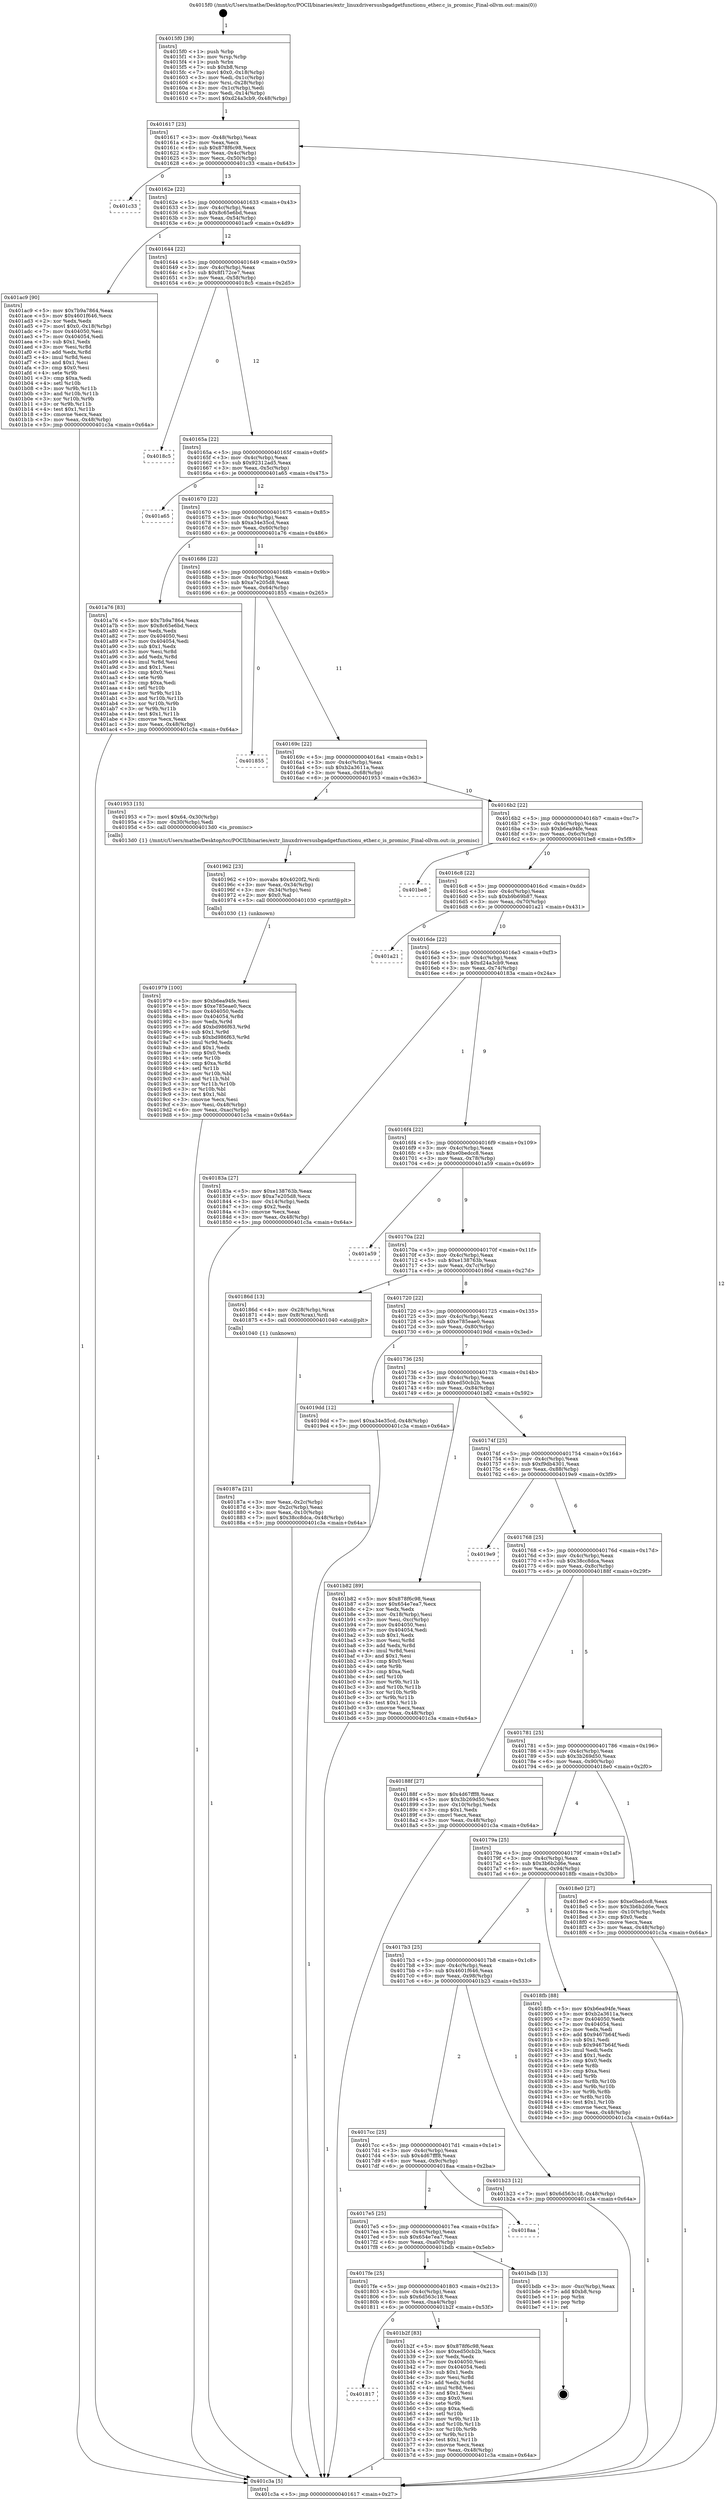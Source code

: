 digraph "0x4015f0" {
  label = "0x4015f0 (/mnt/c/Users/mathe/Desktop/tcc/POCII/binaries/extr_linuxdriversusbgadgetfunctionu_ether.c_is_promisc_Final-ollvm.out::main(0))"
  labelloc = "t"
  node[shape=record]

  Entry [label="",width=0.3,height=0.3,shape=circle,fillcolor=black,style=filled]
  "0x401617" [label="{
     0x401617 [23]\l
     | [instrs]\l
     &nbsp;&nbsp;0x401617 \<+3\>: mov -0x48(%rbp),%eax\l
     &nbsp;&nbsp;0x40161a \<+2\>: mov %eax,%ecx\l
     &nbsp;&nbsp;0x40161c \<+6\>: sub $0x878f6c98,%ecx\l
     &nbsp;&nbsp;0x401622 \<+3\>: mov %eax,-0x4c(%rbp)\l
     &nbsp;&nbsp;0x401625 \<+3\>: mov %ecx,-0x50(%rbp)\l
     &nbsp;&nbsp;0x401628 \<+6\>: je 0000000000401c33 \<main+0x643\>\l
  }"]
  "0x401c33" [label="{
     0x401c33\l
  }", style=dashed]
  "0x40162e" [label="{
     0x40162e [22]\l
     | [instrs]\l
     &nbsp;&nbsp;0x40162e \<+5\>: jmp 0000000000401633 \<main+0x43\>\l
     &nbsp;&nbsp;0x401633 \<+3\>: mov -0x4c(%rbp),%eax\l
     &nbsp;&nbsp;0x401636 \<+5\>: sub $0x8c65e6bd,%eax\l
     &nbsp;&nbsp;0x40163b \<+3\>: mov %eax,-0x54(%rbp)\l
     &nbsp;&nbsp;0x40163e \<+6\>: je 0000000000401ac9 \<main+0x4d9\>\l
  }"]
  Exit [label="",width=0.3,height=0.3,shape=circle,fillcolor=black,style=filled,peripheries=2]
  "0x401ac9" [label="{
     0x401ac9 [90]\l
     | [instrs]\l
     &nbsp;&nbsp;0x401ac9 \<+5\>: mov $0x7b9a7864,%eax\l
     &nbsp;&nbsp;0x401ace \<+5\>: mov $0x4601f646,%ecx\l
     &nbsp;&nbsp;0x401ad3 \<+2\>: xor %edx,%edx\l
     &nbsp;&nbsp;0x401ad5 \<+7\>: movl $0x0,-0x18(%rbp)\l
     &nbsp;&nbsp;0x401adc \<+7\>: mov 0x404050,%esi\l
     &nbsp;&nbsp;0x401ae3 \<+7\>: mov 0x404054,%edi\l
     &nbsp;&nbsp;0x401aea \<+3\>: sub $0x1,%edx\l
     &nbsp;&nbsp;0x401aed \<+3\>: mov %esi,%r8d\l
     &nbsp;&nbsp;0x401af0 \<+3\>: add %edx,%r8d\l
     &nbsp;&nbsp;0x401af3 \<+4\>: imul %r8d,%esi\l
     &nbsp;&nbsp;0x401af7 \<+3\>: and $0x1,%esi\l
     &nbsp;&nbsp;0x401afa \<+3\>: cmp $0x0,%esi\l
     &nbsp;&nbsp;0x401afd \<+4\>: sete %r9b\l
     &nbsp;&nbsp;0x401b01 \<+3\>: cmp $0xa,%edi\l
     &nbsp;&nbsp;0x401b04 \<+4\>: setl %r10b\l
     &nbsp;&nbsp;0x401b08 \<+3\>: mov %r9b,%r11b\l
     &nbsp;&nbsp;0x401b0b \<+3\>: and %r10b,%r11b\l
     &nbsp;&nbsp;0x401b0e \<+3\>: xor %r10b,%r9b\l
     &nbsp;&nbsp;0x401b11 \<+3\>: or %r9b,%r11b\l
     &nbsp;&nbsp;0x401b14 \<+4\>: test $0x1,%r11b\l
     &nbsp;&nbsp;0x401b18 \<+3\>: cmovne %ecx,%eax\l
     &nbsp;&nbsp;0x401b1b \<+3\>: mov %eax,-0x48(%rbp)\l
     &nbsp;&nbsp;0x401b1e \<+5\>: jmp 0000000000401c3a \<main+0x64a\>\l
  }"]
  "0x401644" [label="{
     0x401644 [22]\l
     | [instrs]\l
     &nbsp;&nbsp;0x401644 \<+5\>: jmp 0000000000401649 \<main+0x59\>\l
     &nbsp;&nbsp;0x401649 \<+3\>: mov -0x4c(%rbp),%eax\l
     &nbsp;&nbsp;0x40164c \<+5\>: sub $0x8f172ce7,%eax\l
     &nbsp;&nbsp;0x401651 \<+3\>: mov %eax,-0x58(%rbp)\l
     &nbsp;&nbsp;0x401654 \<+6\>: je 00000000004018c5 \<main+0x2d5\>\l
  }"]
  "0x401817" [label="{
     0x401817\l
  }", style=dashed]
  "0x4018c5" [label="{
     0x4018c5\l
  }", style=dashed]
  "0x40165a" [label="{
     0x40165a [22]\l
     | [instrs]\l
     &nbsp;&nbsp;0x40165a \<+5\>: jmp 000000000040165f \<main+0x6f\>\l
     &nbsp;&nbsp;0x40165f \<+3\>: mov -0x4c(%rbp),%eax\l
     &nbsp;&nbsp;0x401662 \<+5\>: sub $0x92312ad5,%eax\l
     &nbsp;&nbsp;0x401667 \<+3\>: mov %eax,-0x5c(%rbp)\l
     &nbsp;&nbsp;0x40166a \<+6\>: je 0000000000401a65 \<main+0x475\>\l
  }"]
  "0x401b2f" [label="{
     0x401b2f [83]\l
     | [instrs]\l
     &nbsp;&nbsp;0x401b2f \<+5\>: mov $0x878f6c98,%eax\l
     &nbsp;&nbsp;0x401b34 \<+5\>: mov $0xed50cb2b,%ecx\l
     &nbsp;&nbsp;0x401b39 \<+2\>: xor %edx,%edx\l
     &nbsp;&nbsp;0x401b3b \<+7\>: mov 0x404050,%esi\l
     &nbsp;&nbsp;0x401b42 \<+7\>: mov 0x404054,%edi\l
     &nbsp;&nbsp;0x401b49 \<+3\>: sub $0x1,%edx\l
     &nbsp;&nbsp;0x401b4c \<+3\>: mov %esi,%r8d\l
     &nbsp;&nbsp;0x401b4f \<+3\>: add %edx,%r8d\l
     &nbsp;&nbsp;0x401b52 \<+4\>: imul %r8d,%esi\l
     &nbsp;&nbsp;0x401b56 \<+3\>: and $0x1,%esi\l
     &nbsp;&nbsp;0x401b59 \<+3\>: cmp $0x0,%esi\l
     &nbsp;&nbsp;0x401b5c \<+4\>: sete %r9b\l
     &nbsp;&nbsp;0x401b60 \<+3\>: cmp $0xa,%edi\l
     &nbsp;&nbsp;0x401b63 \<+4\>: setl %r10b\l
     &nbsp;&nbsp;0x401b67 \<+3\>: mov %r9b,%r11b\l
     &nbsp;&nbsp;0x401b6a \<+3\>: and %r10b,%r11b\l
     &nbsp;&nbsp;0x401b6d \<+3\>: xor %r10b,%r9b\l
     &nbsp;&nbsp;0x401b70 \<+3\>: or %r9b,%r11b\l
     &nbsp;&nbsp;0x401b73 \<+4\>: test $0x1,%r11b\l
     &nbsp;&nbsp;0x401b77 \<+3\>: cmovne %ecx,%eax\l
     &nbsp;&nbsp;0x401b7a \<+3\>: mov %eax,-0x48(%rbp)\l
     &nbsp;&nbsp;0x401b7d \<+5\>: jmp 0000000000401c3a \<main+0x64a\>\l
  }"]
  "0x401a65" [label="{
     0x401a65\l
  }", style=dashed]
  "0x401670" [label="{
     0x401670 [22]\l
     | [instrs]\l
     &nbsp;&nbsp;0x401670 \<+5\>: jmp 0000000000401675 \<main+0x85\>\l
     &nbsp;&nbsp;0x401675 \<+3\>: mov -0x4c(%rbp),%eax\l
     &nbsp;&nbsp;0x401678 \<+5\>: sub $0xa34e35cd,%eax\l
     &nbsp;&nbsp;0x40167d \<+3\>: mov %eax,-0x60(%rbp)\l
     &nbsp;&nbsp;0x401680 \<+6\>: je 0000000000401a76 \<main+0x486\>\l
  }"]
  "0x4017fe" [label="{
     0x4017fe [25]\l
     | [instrs]\l
     &nbsp;&nbsp;0x4017fe \<+5\>: jmp 0000000000401803 \<main+0x213\>\l
     &nbsp;&nbsp;0x401803 \<+3\>: mov -0x4c(%rbp),%eax\l
     &nbsp;&nbsp;0x401806 \<+5\>: sub $0x6d563c18,%eax\l
     &nbsp;&nbsp;0x40180b \<+6\>: mov %eax,-0xa4(%rbp)\l
     &nbsp;&nbsp;0x401811 \<+6\>: je 0000000000401b2f \<main+0x53f\>\l
  }"]
  "0x401a76" [label="{
     0x401a76 [83]\l
     | [instrs]\l
     &nbsp;&nbsp;0x401a76 \<+5\>: mov $0x7b9a7864,%eax\l
     &nbsp;&nbsp;0x401a7b \<+5\>: mov $0x8c65e6bd,%ecx\l
     &nbsp;&nbsp;0x401a80 \<+2\>: xor %edx,%edx\l
     &nbsp;&nbsp;0x401a82 \<+7\>: mov 0x404050,%esi\l
     &nbsp;&nbsp;0x401a89 \<+7\>: mov 0x404054,%edi\l
     &nbsp;&nbsp;0x401a90 \<+3\>: sub $0x1,%edx\l
     &nbsp;&nbsp;0x401a93 \<+3\>: mov %esi,%r8d\l
     &nbsp;&nbsp;0x401a96 \<+3\>: add %edx,%r8d\l
     &nbsp;&nbsp;0x401a99 \<+4\>: imul %r8d,%esi\l
     &nbsp;&nbsp;0x401a9d \<+3\>: and $0x1,%esi\l
     &nbsp;&nbsp;0x401aa0 \<+3\>: cmp $0x0,%esi\l
     &nbsp;&nbsp;0x401aa3 \<+4\>: sete %r9b\l
     &nbsp;&nbsp;0x401aa7 \<+3\>: cmp $0xa,%edi\l
     &nbsp;&nbsp;0x401aaa \<+4\>: setl %r10b\l
     &nbsp;&nbsp;0x401aae \<+3\>: mov %r9b,%r11b\l
     &nbsp;&nbsp;0x401ab1 \<+3\>: and %r10b,%r11b\l
     &nbsp;&nbsp;0x401ab4 \<+3\>: xor %r10b,%r9b\l
     &nbsp;&nbsp;0x401ab7 \<+3\>: or %r9b,%r11b\l
     &nbsp;&nbsp;0x401aba \<+4\>: test $0x1,%r11b\l
     &nbsp;&nbsp;0x401abe \<+3\>: cmovne %ecx,%eax\l
     &nbsp;&nbsp;0x401ac1 \<+3\>: mov %eax,-0x48(%rbp)\l
     &nbsp;&nbsp;0x401ac4 \<+5\>: jmp 0000000000401c3a \<main+0x64a\>\l
  }"]
  "0x401686" [label="{
     0x401686 [22]\l
     | [instrs]\l
     &nbsp;&nbsp;0x401686 \<+5\>: jmp 000000000040168b \<main+0x9b\>\l
     &nbsp;&nbsp;0x40168b \<+3\>: mov -0x4c(%rbp),%eax\l
     &nbsp;&nbsp;0x40168e \<+5\>: sub $0xa7e205d8,%eax\l
     &nbsp;&nbsp;0x401693 \<+3\>: mov %eax,-0x64(%rbp)\l
     &nbsp;&nbsp;0x401696 \<+6\>: je 0000000000401855 \<main+0x265\>\l
  }"]
  "0x401bdb" [label="{
     0x401bdb [13]\l
     | [instrs]\l
     &nbsp;&nbsp;0x401bdb \<+3\>: mov -0xc(%rbp),%eax\l
     &nbsp;&nbsp;0x401bde \<+7\>: add $0xb8,%rsp\l
     &nbsp;&nbsp;0x401be5 \<+1\>: pop %rbx\l
     &nbsp;&nbsp;0x401be6 \<+1\>: pop %rbp\l
     &nbsp;&nbsp;0x401be7 \<+1\>: ret\l
  }"]
  "0x401855" [label="{
     0x401855\l
  }", style=dashed]
  "0x40169c" [label="{
     0x40169c [22]\l
     | [instrs]\l
     &nbsp;&nbsp;0x40169c \<+5\>: jmp 00000000004016a1 \<main+0xb1\>\l
     &nbsp;&nbsp;0x4016a1 \<+3\>: mov -0x4c(%rbp),%eax\l
     &nbsp;&nbsp;0x4016a4 \<+5\>: sub $0xb2a3611a,%eax\l
     &nbsp;&nbsp;0x4016a9 \<+3\>: mov %eax,-0x68(%rbp)\l
     &nbsp;&nbsp;0x4016ac \<+6\>: je 0000000000401953 \<main+0x363\>\l
  }"]
  "0x4017e5" [label="{
     0x4017e5 [25]\l
     | [instrs]\l
     &nbsp;&nbsp;0x4017e5 \<+5\>: jmp 00000000004017ea \<main+0x1fa\>\l
     &nbsp;&nbsp;0x4017ea \<+3\>: mov -0x4c(%rbp),%eax\l
     &nbsp;&nbsp;0x4017ed \<+5\>: sub $0x654e7ea7,%eax\l
     &nbsp;&nbsp;0x4017f2 \<+6\>: mov %eax,-0xa0(%rbp)\l
     &nbsp;&nbsp;0x4017f8 \<+6\>: je 0000000000401bdb \<main+0x5eb\>\l
  }"]
  "0x401953" [label="{
     0x401953 [15]\l
     | [instrs]\l
     &nbsp;&nbsp;0x401953 \<+7\>: movl $0x64,-0x30(%rbp)\l
     &nbsp;&nbsp;0x40195a \<+3\>: mov -0x30(%rbp),%edi\l
     &nbsp;&nbsp;0x40195d \<+5\>: call 00000000004013d0 \<is_promisc\>\l
     | [calls]\l
     &nbsp;&nbsp;0x4013d0 \{1\} (/mnt/c/Users/mathe/Desktop/tcc/POCII/binaries/extr_linuxdriversusbgadgetfunctionu_ether.c_is_promisc_Final-ollvm.out::is_promisc)\l
  }"]
  "0x4016b2" [label="{
     0x4016b2 [22]\l
     | [instrs]\l
     &nbsp;&nbsp;0x4016b2 \<+5\>: jmp 00000000004016b7 \<main+0xc7\>\l
     &nbsp;&nbsp;0x4016b7 \<+3\>: mov -0x4c(%rbp),%eax\l
     &nbsp;&nbsp;0x4016ba \<+5\>: sub $0xb6ea94fe,%eax\l
     &nbsp;&nbsp;0x4016bf \<+3\>: mov %eax,-0x6c(%rbp)\l
     &nbsp;&nbsp;0x4016c2 \<+6\>: je 0000000000401be8 \<main+0x5f8\>\l
  }"]
  "0x4018aa" [label="{
     0x4018aa\l
  }", style=dashed]
  "0x401be8" [label="{
     0x401be8\l
  }", style=dashed]
  "0x4016c8" [label="{
     0x4016c8 [22]\l
     | [instrs]\l
     &nbsp;&nbsp;0x4016c8 \<+5\>: jmp 00000000004016cd \<main+0xdd\>\l
     &nbsp;&nbsp;0x4016cd \<+3\>: mov -0x4c(%rbp),%eax\l
     &nbsp;&nbsp;0x4016d0 \<+5\>: sub $0xb9b69b87,%eax\l
     &nbsp;&nbsp;0x4016d5 \<+3\>: mov %eax,-0x70(%rbp)\l
     &nbsp;&nbsp;0x4016d8 \<+6\>: je 0000000000401a21 \<main+0x431\>\l
  }"]
  "0x4017cc" [label="{
     0x4017cc [25]\l
     | [instrs]\l
     &nbsp;&nbsp;0x4017cc \<+5\>: jmp 00000000004017d1 \<main+0x1e1\>\l
     &nbsp;&nbsp;0x4017d1 \<+3\>: mov -0x4c(%rbp),%eax\l
     &nbsp;&nbsp;0x4017d4 \<+5\>: sub $0x4d67fff8,%eax\l
     &nbsp;&nbsp;0x4017d9 \<+6\>: mov %eax,-0x9c(%rbp)\l
     &nbsp;&nbsp;0x4017df \<+6\>: je 00000000004018aa \<main+0x2ba\>\l
  }"]
  "0x401a21" [label="{
     0x401a21\l
  }", style=dashed]
  "0x4016de" [label="{
     0x4016de [22]\l
     | [instrs]\l
     &nbsp;&nbsp;0x4016de \<+5\>: jmp 00000000004016e3 \<main+0xf3\>\l
     &nbsp;&nbsp;0x4016e3 \<+3\>: mov -0x4c(%rbp),%eax\l
     &nbsp;&nbsp;0x4016e6 \<+5\>: sub $0xd24a3cb9,%eax\l
     &nbsp;&nbsp;0x4016eb \<+3\>: mov %eax,-0x74(%rbp)\l
     &nbsp;&nbsp;0x4016ee \<+6\>: je 000000000040183a \<main+0x24a\>\l
  }"]
  "0x401b23" [label="{
     0x401b23 [12]\l
     | [instrs]\l
     &nbsp;&nbsp;0x401b23 \<+7\>: movl $0x6d563c18,-0x48(%rbp)\l
     &nbsp;&nbsp;0x401b2a \<+5\>: jmp 0000000000401c3a \<main+0x64a\>\l
  }"]
  "0x40183a" [label="{
     0x40183a [27]\l
     | [instrs]\l
     &nbsp;&nbsp;0x40183a \<+5\>: mov $0xe138763b,%eax\l
     &nbsp;&nbsp;0x40183f \<+5\>: mov $0xa7e205d8,%ecx\l
     &nbsp;&nbsp;0x401844 \<+3\>: mov -0x14(%rbp),%edx\l
     &nbsp;&nbsp;0x401847 \<+3\>: cmp $0x2,%edx\l
     &nbsp;&nbsp;0x40184a \<+3\>: cmovne %ecx,%eax\l
     &nbsp;&nbsp;0x40184d \<+3\>: mov %eax,-0x48(%rbp)\l
     &nbsp;&nbsp;0x401850 \<+5\>: jmp 0000000000401c3a \<main+0x64a\>\l
  }"]
  "0x4016f4" [label="{
     0x4016f4 [22]\l
     | [instrs]\l
     &nbsp;&nbsp;0x4016f4 \<+5\>: jmp 00000000004016f9 \<main+0x109\>\l
     &nbsp;&nbsp;0x4016f9 \<+3\>: mov -0x4c(%rbp),%eax\l
     &nbsp;&nbsp;0x4016fc \<+5\>: sub $0xe0bedcc8,%eax\l
     &nbsp;&nbsp;0x401701 \<+3\>: mov %eax,-0x78(%rbp)\l
     &nbsp;&nbsp;0x401704 \<+6\>: je 0000000000401a59 \<main+0x469\>\l
  }"]
  "0x401c3a" [label="{
     0x401c3a [5]\l
     | [instrs]\l
     &nbsp;&nbsp;0x401c3a \<+5\>: jmp 0000000000401617 \<main+0x27\>\l
  }"]
  "0x4015f0" [label="{
     0x4015f0 [39]\l
     | [instrs]\l
     &nbsp;&nbsp;0x4015f0 \<+1\>: push %rbp\l
     &nbsp;&nbsp;0x4015f1 \<+3\>: mov %rsp,%rbp\l
     &nbsp;&nbsp;0x4015f4 \<+1\>: push %rbx\l
     &nbsp;&nbsp;0x4015f5 \<+7\>: sub $0xb8,%rsp\l
     &nbsp;&nbsp;0x4015fc \<+7\>: movl $0x0,-0x18(%rbp)\l
     &nbsp;&nbsp;0x401603 \<+3\>: mov %edi,-0x1c(%rbp)\l
     &nbsp;&nbsp;0x401606 \<+4\>: mov %rsi,-0x28(%rbp)\l
     &nbsp;&nbsp;0x40160a \<+3\>: mov -0x1c(%rbp),%edi\l
     &nbsp;&nbsp;0x40160d \<+3\>: mov %edi,-0x14(%rbp)\l
     &nbsp;&nbsp;0x401610 \<+7\>: movl $0xd24a3cb9,-0x48(%rbp)\l
  }"]
  "0x401979" [label="{
     0x401979 [100]\l
     | [instrs]\l
     &nbsp;&nbsp;0x401979 \<+5\>: mov $0xb6ea94fe,%esi\l
     &nbsp;&nbsp;0x40197e \<+5\>: mov $0xe785eae0,%ecx\l
     &nbsp;&nbsp;0x401983 \<+7\>: mov 0x404050,%edx\l
     &nbsp;&nbsp;0x40198a \<+8\>: mov 0x404054,%r8d\l
     &nbsp;&nbsp;0x401992 \<+3\>: mov %edx,%r9d\l
     &nbsp;&nbsp;0x401995 \<+7\>: add $0xbd986f63,%r9d\l
     &nbsp;&nbsp;0x40199c \<+4\>: sub $0x1,%r9d\l
     &nbsp;&nbsp;0x4019a0 \<+7\>: sub $0xbd986f63,%r9d\l
     &nbsp;&nbsp;0x4019a7 \<+4\>: imul %r9d,%edx\l
     &nbsp;&nbsp;0x4019ab \<+3\>: and $0x1,%edx\l
     &nbsp;&nbsp;0x4019ae \<+3\>: cmp $0x0,%edx\l
     &nbsp;&nbsp;0x4019b1 \<+4\>: sete %r10b\l
     &nbsp;&nbsp;0x4019b5 \<+4\>: cmp $0xa,%r8d\l
     &nbsp;&nbsp;0x4019b9 \<+4\>: setl %r11b\l
     &nbsp;&nbsp;0x4019bd \<+3\>: mov %r10b,%bl\l
     &nbsp;&nbsp;0x4019c0 \<+3\>: and %r11b,%bl\l
     &nbsp;&nbsp;0x4019c3 \<+3\>: xor %r11b,%r10b\l
     &nbsp;&nbsp;0x4019c6 \<+3\>: or %r10b,%bl\l
     &nbsp;&nbsp;0x4019c9 \<+3\>: test $0x1,%bl\l
     &nbsp;&nbsp;0x4019cc \<+3\>: cmovne %ecx,%esi\l
     &nbsp;&nbsp;0x4019cf \<+3\>: mov %esi,-0x48(%rbp)\l
     &nbsp;&nbsp;0x4019d2 \<+6\>: mov %eax,-0xac(%rbp)\l
     &nbsp;&nbsp;0x4019d8 \<+5\>: jmp 0000000000401c3a \<main+0x64a\>\l
  }"]
  "0x401a59" [label="{
     0x401a59\l
  }", style=dashed]
  "0x40170a" [label="{
     0x40170a [22]\l
     | [instrs]\l
     &nbsp;&nbsp;0x40170a \<+5\>: jmp 000000000040170f \<main+0x11f\>\l
     &nbsp;&nbsp;0x40170f \<+3\>: mov -0x4c(%rbp),%eax\l
     &nbsp;&nbsp;0x401712 \<+5\>: sub $0xe138763b,%eax\l
     &nbsp;&nbsp;0x401717 \<+3\>: mov %eax,-0x7c(%rbp)\l
     &nbsp;&nbsp;0x40171a \<+6\>: je 000000000040186d \<main+0x27d\>\l
  }"]
  "0x401962" [label="{
     0x401962 [23]\l
     | [instrs]\l
     &nbsp;&nbsp;0x401962 \<+10\>: movabs $0x4020f2,%rdi\l
     &nbsp;&nbsp;0x40196c \<+3\>: mov %eax,-0x34(%rbp)\l
     &nbsp;&nbsp;0x40196f \<+3\>: mov -0x34(%rbp),%esi\l
     &nbsp;&nbsp;0x401972 \<+2\>: mov $0x0,%al\l
     &nbsp;&nbsp;0x401974 \<+5\>: call 0000000000401030 \<printf@plt\>\l
     | [calls]\l
     &nbsp;&nbsp;0x401030 \{1\} (unknown)\l
  }"]
  "0x40186d" [label="{
     0x40186d [13]\l
     | [instrs]\l
     &nbsp;&nbsp;0x40186d \<+4\>: mov -0x28(%rbp),%rax\l
     &nbsp;&nbsp;0x401871 \<+4\>: mov 0x8(%rax),%rdi\l
     &nbsp;&nbsp;0x401875 \<+5\>: call 0000000000401040 \<atoi@plt\>\l
     | [calls]\l
     &nbsp;&nbsp;0x401040 \{1\} (unknown)\l
  }"]
  "0x401720" [label="{
     0x401720 [22]\l
     | [instrs]\l
     &nbsp;&nbsp;0x401720 \<+5\>: jmp 0000000000401725 \<main+0x135\>\l
     &nbsp;&nbsp;0x401725 \<+3\>: mov -0x4c(%rbp),%eax\l
     &nbsp;&nbsp;0x401728 \<+5\>: sub $0xe785eae0,%eax\l
     &nbsp;&nbsp;0x40172d \<+3\>: mov %eax,-0x80(%rbp)\l
     &nbsp;&nbsp;0x401730 \<+6\>: je 00000000004019dd \<main+0x3ed\>\l
  }"]
  "0x40187a" [label="{
     0x40187a [21]\l
     | [instrs]\l
     &nbsp;&nbsp;0x40187a \<+3\>: mov %eax,-0x2c(%rbp)\l
     &nbsp;&nbsp;0x40187d \<+3\>: mov -0x2c(%rbp),%eax\l
     &nbsp;&nbsp;0x401880 \<+3\>: mov %eax,-0x10(%rbp)\l
     &nbsp;&nbsp;0x401883 \<+7\>: movl $0x38cc8dca,-0x48(%rbp)\l
     &nbsp;&nbsp;0x40188a \<+5\>: jmp 0000000000401c3a \<main+0x64a\>\l
  }"]
  "0x4017b3" [label="{
     0x4017b3 [25]\l
     | [instrs]\l
     &nbsp;&nbsp;0x4017b3 \<+5\>: jmp 00000000004017b8 \<main+0x1c8\>\l
     &nbsp;&nbsp;0x4017b8 \<+3\>: mov -0x4c(%rbp),%eax\l
     &nbsp;&nbsp;0x4017bb \<+5\>: sub $0x4601f646,%eax\l
     &nbsp;&nbsp;0x4017c0 \<+6\>: mov %eax,-0x98(%rbp)\l
     &nbsp;&nbsp;0x4017c6 \<+6\>: je 0000000000401b23 \<main+0x533\>\l
  }"]
  "0x4019dd" [label="{
     0x4019dd [12]\l
     | [instrs]\l
     &nbsp;&nbsp;0x4019dd \<+7\>: movl $0xa34e35cd,-0x48(%rbp)\l
     &nbsp;&nbsp;0x4019e4 \<+5\>: jmp 0000000000401c3a \<main+0x64a\>\l
  }"]
  "0x401736" [label="{
     0x401736 [25]\l
     | [instrs]\l
     &nbsp;&nbsp;0x401736 \<+5\>: jmp 000000000040173b \<main+0x14b\>\l
     &nbsp;&nbsp;0x40173b \<+3\>: mov -0x4c(%rbp),%eax\l
     &nbsp;&nbsp;0x40173e \<+5\>: sub $0xed50cb2b,%eax\l
     &nbsp;&nbsp;0x401743 \<+6\>: mov %eax,-0x84(%rbp)\l
     &nbsp;&nbsp;0x401749 \<+6\>: je 0000000000401b82 \<main+0x592\>\l
  }"]
  "0x4018fb" [label="{
     0x4018fb [88]\l
     | [instrs]\l
     &nbsp;&nbsp;0x4018fb \<+5\>: mov $0xb6ea94fe,%eax\l
     &nbsp;&nbsp;0x401900 \<+5\>: mov $0xb2a3611a,%ecx\l
     &nbsp;&nbsp;0x401905 \<+7\>: mov 0x404050,%edx\l
     &nbsp;&nbsp;0x40190c \<+7\>: mov 0x404054,%esi\l
     &nbsp;&nbsp;0x401913 \<+2\>: mov %edx,%edi\l
     &nbsp;&nbsp;0x401915 \<+6\>: add $0x9467b64f,%edi\l
     &nbsp;&nbsp;0x40191b \<+3\>: sub $0x1,%edi\l
     &nbsp;&nbsp;0x40191e \<+6\>: sub $0x9467b64f,%edi\l
     &nbsp;&nbsp;0x401924 \<+3\>: imul %edi,%edx\l
     &nbsp;&nbsp;0x401927 \<+3\>: and $0x1,%edx\l
     &nbsp;&nbsp;0x40192a \<+3\>: cmp $0x0,%edx\l
     &nbsp;&nbsp;0x40192d \<+4\>: sete %r8b\l
     &nbsp;&nbsp;0x401931 \<+3\>: cmp $0xa,%esi\l
     &nbsp;&nbsp;0x401934 \<+4\>: setl %r9b\l
     &nbsp;&nbsp;0x401938 \<+3\>: mov %r8b,%r10b\l
     &nbsp;&nbsp;0x40193b \<+3\>: and %r9b,%r10b\l
     &nbsp;&nbsp;0x40193e \<+3\>: xor %r9b,%r8b\l
     &nbsp;&nbsp;0x401941 \<+3\>: or %r8b,%r10b\l
     &nbsp;&nbsp;0x401944 \<+4\>: test $0x1,%r10b\l
     &nbsp;&nbsp;0x401948 \<+3\>: cmovne %ecx,%eax\l
     &nbsp;&nbsp;0x40194b \<+3\>: mov %eax,-0x48(%rbp)\l
     &nbsp;&nbsp;0x40194e \<+5\>: jmp 0000000000401c3a \<main+0x64a\>\l
  }"]
  "0x401b82" [label="{
     0x401b82 [89]\l
     | [instrs]\l
     &nbsp;&nbsp;0x401b82 \<+5\>: mov $0x878f6c98,%eax\l
     &nbsp;&nbsp;0x401b87 \<+5\>: mov $0x654e7ea7,%ecx\l
     &nbsp;&nbsp;0x401b8c \<+2\>: xor %edx,%edx\l
     &nbsp;&nbsp;0x401b8e \<+3\>: mov -0x18(%rbp),%esi\l
     &nbsp;&nbsp;0x401b91 \<+3\>: mov %esi,-0xc(%rbp)\l
     &nbsp;&nbsp;0x401b94 \<+7\>: mov 0x404050,%esi\l
     &nbsp;&nbsp;0x401b9b \<+7\>: mov 0x404054,%edi\l
     &nbsp;&nbsp;0x401ba2 \<+3\>: sub $0x1,%edx\l
     &nbsp;&nbsp;0x401ba5 \<+3\>: mov %esi,%r8d\l
     &nbsp;&nbsp;0x401ba8 \<+3\>: add %edx,%r8d\l
     &nbsp;&nbsp;0x401bab \<+4\>: imul %r8d,%esi\l
     &nbsp;&nbsp;0x401baf \<+3\>: and $0x1,%esi\l
     &nbsp;&nbsp;0x401bb2 \<+3\>: cmp $0x0,%esi\l
     &nbsp;&nbsp;0x401bb5 \<+4\>: sete %r9b\l
     &nbsp;&nbsp;0x401bb9 \<+3\>: cmp $0xa,%edi\l
     &nbsp;&nbsp;0x401bbc \<+4\>: setl %r10b\l
     &nbsp;&nbsp;0x401bc0 \<+3\>: mov %r9b,%r11b\l
     &nbsp;&nbsp;0x401bc3 \<+3\>: and %r10b,%r11b\l
     &nbsp;&nbsp;0x401bc6 \<+3\>: xor %r10b,%r9b\l
     &nbsp;&nbsp;0x401bc9 \<+3\>: or %r9b,%r11b\l
     &nbsp;&nbsp;0x401bcc \<+4\>: test $0x1,%r11b\l
     &nbsp;&nbsp;0x401bd0 \<+3\>: cmovne %ecx,%eax\l
     &nbsp;&nbsp;0x401bd3 \<+3\>: mov %eax,-0x48(%rbp)\l
     &nbsp;&nbsp;0x401bd6 \<+5\>: jmp 0000000000401c3a \<main+0x64a\>\l
  }"]
  "0x40174f" [label="{
     0x40174f [25]\l
     | [instrs]\l
     &nbsp;&nbsp;0x40174f \<+5\>: jmp 0000000000401754 \<main+0x164\>\l
     &nbsp;&nbsp;0x401754 \<+3\>: mov -0x4c(%rbp),%eax\l
     &nbsp;&nbsp;0x401757 \<+5\>: sub $0xf9db4301,%eax\l
     &nbsp;&nbsp;0x40175c \<+6\>: mov %eax,-0x88(%rbp)\l
     &nbsp;&nbsp;0x401762 \<+6\>: je 00000000004019e9 \<main+0x3f9\>\l
  }"]
  "0x40179a" [label="{
     0x40179a [25]\l
     | [instrs]\l
     &nbsp;&nbsp;0x40179a \<+5\>: jmp 000000000040179f \<main+0x1af\>\l
     &nbsp;&nbsp;0x40179f \<+3\>: mov -0x4c(%rbp),%eax\l
     &nbsp;&nbsp;0x4017a2 \<+5\>: sub $0x3b6b2d6e,%eax\l
     &nbsp;&nbsp;0x4017a7 \<+6\>: mov %eax,-0x94(%rbp)\l
     &nbsp;&nbsp;0x4017ad \<+6\>: je 00000000004018fb \<main+0x30b\>\l
  }"]
  "0x4019e9" [label="{
     0x4019e9\l
  }", style=dashed]
  "0x401768" [label="{
     0x401768 [25]\l
     | [instrs]\l
     &nbsp;&nbsp;0x401768 \<+5\>: jmp 000000000040176d \<main+0x17d\>\l
     &nbsp;&nbsp;0x40176d \<+3\>: mov -0x4c(%rbp),%eax\l
     &nbsp;&nbsp;0x401770 \<+5\>: sub $0x38cc8dca,%eax\l
     &nbsp;&nbsp;0x401775 \<+6\>: mov %eax,-0x8c(%rbp)\l
     &nbsp;&nbsp;0x40177b \<+6\>: je 000000000040188f \<main+0x29f\>\l
  }"]
  "0x4018e0" [label="{
     0x4018e0 [27]\l
     | [instrs]\l
     &nbsp;&nbsp;0x4018e0 \<+5\>: mov $0xe0bedcc8,%eax\l
     &nbsp;&nbsp;0x4018e5 \<+5\>: mov $0x3b6b2d6e,%ecx\l
     &nbsp;&nbsp;0x4018ea \<+3\>: mov -0x10(%rbp),%edx\l
     &nbsp;&nbsp;0x4018ed \<+3\>: cmp $0x0,%edx\l
     &nbsp;&nbsp;0x4018f0 \<+3\>: cmove %ecx,%eax\l
     &nbsp;&nbsp;0x4018f3 \<+3\>: mov %eax,-0x48(%rbp)\l
     &nbsp;&nbsp;0x4018f6 \<+5\>: jmp 0000000000401c3a \<main+0x64a\>\l
  }"]
  "0x40188f" [label="{
     0x40188f [27]\l
     | [instrs]\l
     &nbsp;&nbsp;0x40188f \<+5\>: mov $0x4d67fff8,%eax\l
     &nbsp;&nbsp;0x401894 \<+5\>: mov $0x3b269d50,%ecx\l
     &nbsp;&nbsp;0x401899 \<+3\>: mov -0x10(%rbp),%edx\l
     &nbsp;&nbsp;0x40189c \<+3\>: cmp $0x1,%edx\l
     &nbsp;&nbsp;0x40189f \<+3\>: cmovl %ecx,%eax\l
     &nbsp;&nbsp;0x4018a2 \<+3\>: mov %eax,-0x48(%rbp)\l
     &nbsp;&nbsp;0x4018a5 \<+5\>: jmp 0000000000401c3a \<main+0x64a\>\l
  }"]
  "0x401781" [label="{
     0x401781 [25]\l
     | [instrs]\l
     &nbsp;&nbsp;0x401781 \<+5\>: jmp 0000000000401786 \<main+0x196\>\l
     &nbsp;&nbsp;0x401786 \<+3\>: mov -0x4c(%rbp),%eax\l
     &nbsp;&nbsp;0x401789 \<+5\>: sub $0x3b269d50,%eax\l
     &nbsp;&nbsp;0x40178e \<+6\>: mov %eax,-0x90(%rbp)\l
     &nbsp;&nbsp;0x401794 \<+6\>: je 00000000004018e0 \<main+0x2f0\>\l
  }"]
  Entry -> "0x4015f0" [label=" 1"]
  "0x401617" -> "0x401c33" [label=" 0"]
  "0x401617" -> "0x40162e" [label=" 13"]
  "0x401bdb" -> Exit [label=" 1"]
  "0x40162e" -> "0x401ac9" [label=" 1"]
  "0x40162e" -> "0x401644" [label=" 12"]
  "0x401b82" -> "0x401c3a" [label=" 1"]
  "0x401644" -> "0x4018c5" [label=" 0"]
  "0x401644" -> "0x40165a" [label=" 12"]
  "0x401b2f" -> "0x401c3a" [label=" 1"]
  "0x40165a" -> "0x401a65" [label=" 0"]
  "0x40165a" -> "0x401670" [label=" 12"]
  "0x4017fe" -> "0x401817" [label=" 0"]
  "0x401670" -> "0x401a76" [label=" 1"]
  "0x401670" -> "0x401686" [label=" 11"]
  "0x4017fe" -> "0x401b2f" [label=" 1"]
  "0x401686" -> "0x401855" [label=" 0"]
  "0x401686" -> "0x40169c" [label=" 11"]
  "0x4017e5" -> "0x4017fe" [label=" 1"]
  "0x40169c" -> "0x401953" [label=" 1"]
  "0x40169c" -> "0x4016b2" [label=" 10"]
  "0x4017e5" -> "0x401bdb" [label=" 1"]
  "0x4016b2" -> "0x401be8" [label=" 0"]
  "0x4016b2" -> "0x4016c8" [label=" 10"]
  "0x4017cc" -> "0x4017e5" [label=" 2"]
  "0x4016c8" -> "0x401a21" [label=" 0"]
  "0x4016c8" -> "0x4016de" [label=" 10"]
  "0x4017cc" -> "0x4018aa" [label=" 0"]
  "0x4016de" -> "0x40183a" [label=" 1"]
  "0x4016de" -> "0x4016f4" [label=" 9"]
  "0x40183a" -> "0x401c3a" [label=" 1"]
  "0x4015f0" -> "0x401617" [label=" 1"]
  "0x401c3a" -> "0x401617" [label=" 12"]
  "0x401b23" -> "0x401c3a" [label=" 1"]
  "0x4016f4" -> "0x401a59" [label=" 0"]
  "0x4016f4" -> "0x40170a" [label=" 9"]
  "0x4017b3" -> "0x401b23" [label=" 1"]
  "0x40170a" -> "0x40186d" [label=" 1"]
  "0x40170a" -> "0x401720" [label=" 8"]
  "0x40186d" -> "0x40187a" [label=" 1"]
  "0x40187a" -> "0x401c3a" [label=" 1"]
  "0x4017b3" -> "0x4017cc" [label=" 2"]
  "0x401720" -> "0x4019dd" [label=" 1"]
  "0x401720" -> "0x401736" [label=" 7"]
  "0x401ac9" -> "0x401c3a" [label=" 1"]
  "0x401736" -> "0x401b82" [label=" 1"]
  "0x401736" -> "0x40174f" [label=" 6"]
  "0x401a76" -> "0x401c3a" [label=" 1"]
  "0x40174f" -> "0x4019e9" [label=" 0"]
  "0x40174f" -> "0x401768" [label=" 6"]
  "0x401979" -> "0x401c3a" [label=" 1"]
  "0x401768" -> "0x40188f" [label=" 1"]
  "0x401768" -> "0x401781" [label=" 5"]
  "0x40188f" -> "0x401c3a" [label=" 1"]
  "0x401962" -> "0x401979" [label=" 1"]
  "0x401781" -> "0x4018e0" [label=" 1"]
  "0x401781" -> "0x40179a" [label=" 4"]
  "0x4018e0" -> "0x401c3a" [label=" 1"]
  "0x4019dd" -> "0x401c3a" [label=" 1"]
  "0x40179a" -> "0x4018fb" [label=" 1"]
  "0x40179a" -> "0x4017b3" [label=" 3"]
  "0x4018fb" -> "0x401c3a" [label=" 1"]
  "0x401953" -> "0x401962" [label=" 1"]
}
